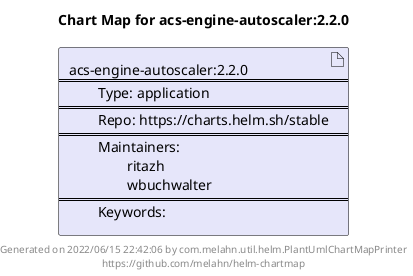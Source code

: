 @startuml
skinparam linetype ortho
skinparam backgroundColor white
skinparam usecaseBorderColor black
skinparam usecaseArrowColor LightSlateGray
skinparam artifactBorderColor black
skinparam artifactArrowColor LightSlateGray

title Chart Map for acs-engine-autoscaler:2.2.0

'There is one referenced Helm Chart
artifact "acs-engine-autoscaler:2.2.0\n====\n\tType: application\n====\n\tRepo: https://charts.helm.sh/stable\n====\n\tMaintainers: \n\t\tritazh\n\t\twbuchwalter\n====\n\tKeywords: " as acs_engine_autoscaler_2_2_0 #Lavender

'There are 0 referenced Docker Images

'Chart Dependencies

center footer Generated on 2022/06/15 22:42:06 by com.melahn.util.helm.PlantUmlChartMapPrinter\nhttps://github.com/melahn/helm-chartmap
@enduml

